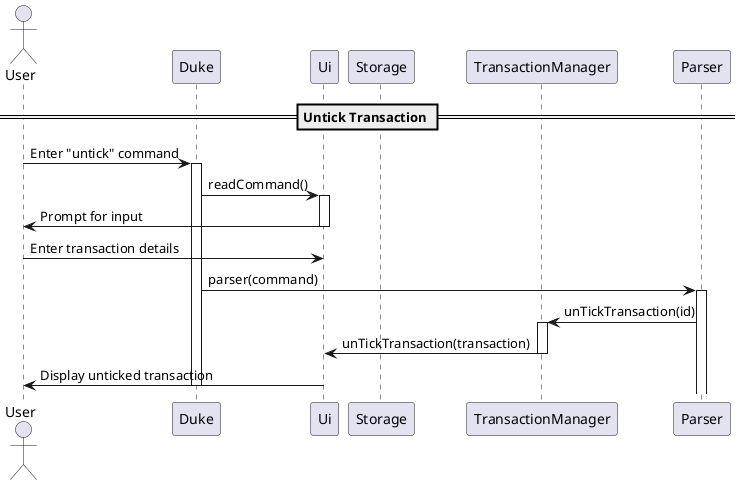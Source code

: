 @startuml

actor User
participant Duke
participant Ui
participant Storage
participant TransactionManager
participant Parser

== Untick Transaction ==
User -> Duke : Enter "untick" command
activate Duke
Duke -> Ui : readCommand()
activate Ui
Ui -> User : Prompt for input
deactivate Ui
User -> Ui : Enter transaction details
Duke -> Parser : parser(command)
activate Parser
Parser -> TransactionManager : unTickTransaction(id)
activate TransactionManager
TransactionManager -> Ui : unTickTransaction(transaction)
deactivate TransactionManager
Ui -> User : Display unticked transaction
deactivate Ui
deactivate Duke

@enduml
